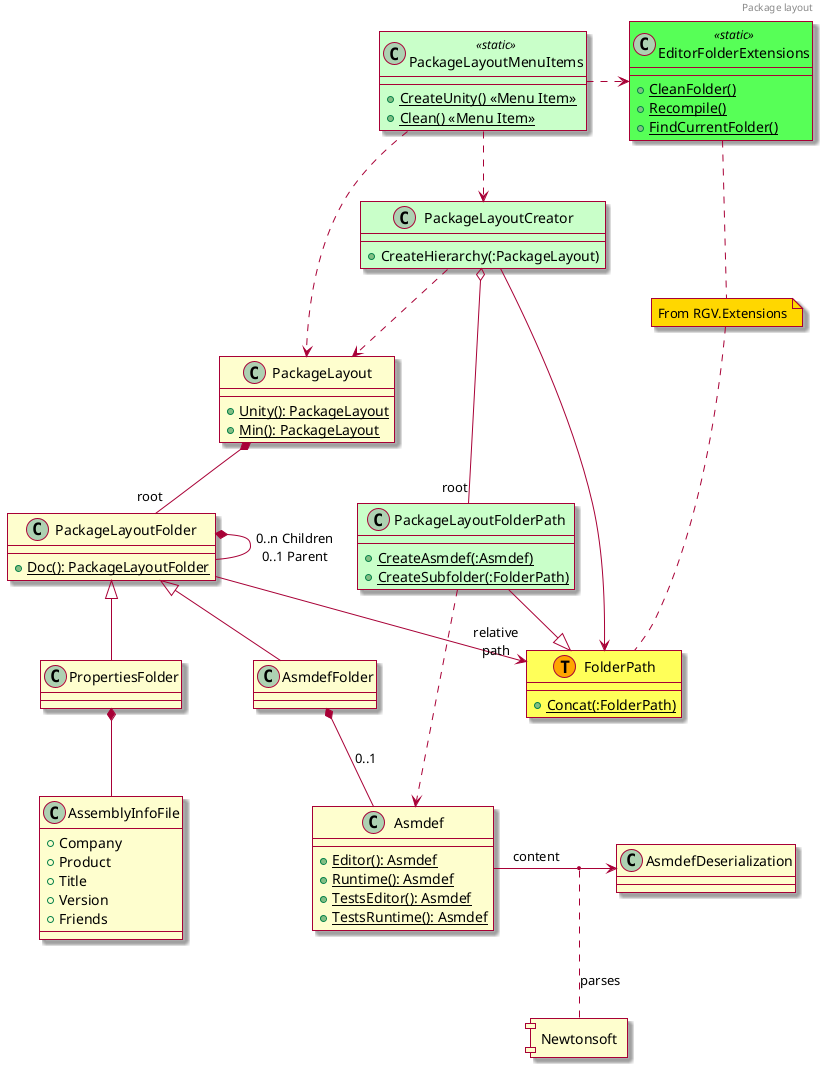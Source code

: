 ﻿@startuml
'https://plantuml.com/class-diagram
skin rose
allowmixing
skinparam componentstyle uml1
header Package layout

class PackageLayoutMenuItems <<static>> #technology{
    +{static} CreateUnity() <<Menu Item>>
    +{static} Clean() <<Menu Item>>
}
class PackageLayout{
    +{static}Unity(): PackageLayout
    +{static}Min(): PackageLayout
}
class PackageLayoutFolder{
   +{static}Doc(): PackageLayoutFolder
}

class PropertiesFolder
class AsmdefFolder

class PropertiesFolder
class AssemblyInfoFile{
    +Company
    +Product
    +Title
    +Version
    +Friends
}

class PackageLayoutCreator #technology{
    +CreateHierarchy(:PackageLayout)
}

class Asmdef{
    +{static}Editor(): Asmdef
    +{static}Runtime(): Asmdef
    +{static}TestsEditor(): Asmdef
    +{static}TestsRuntime(): Asmdef
}
component Newtonsoft
class AsmdefDeserialization


class EditorFolderExtensions <<static>> %darken("technology", 25){
   +{static}CleanFolder()
   +{static}Recompile()
   +{static}FindCurrentFolder()
}

class FolderPath <<(T, orange)>> %darken("business", 25){
    +{static}Concat(:FolderPath)
}

note as N #gold
    From RGV.Extensions
end note 
N .u. EditorFolderExtensions 
N .d. FolderPath 

class PackageLayoutFolderPath #technology{
    +{static}CreateAsmdef(:Asmdef)
    +{static}CreateSubfolder(:FolderPath)
}

PackageLayoutFolderPath .> Asmdef

PackageLayoutMenuItems ..> PackageLayout
PackageLayoutMenuItems ..> PackageLayoutCreator
PackageLayoutCreator o-- "root" PackageLayoutFolderPath
PackageLayoutCreator --> FolderPath
PackageLayoutCreator ..> PackageLayout

PackageLayoutMenuItems .r.> EditorFolderExtensions

PackageLayoutFolderPath --|> FolderPath

PackageLayout *-- "root" PackageLayoutFolder

PackageLayoutFolder --> "relative\npath" FolderPath 

PackageLayoutFolder *-- PackageLayoutFolder : "0..n Children\n0..1 Parent"

AsmdefFolder -u-|> PackageLayoutFolder

PropertiesFolder -u-|> PackageLayoutFolder
PropertiesFolder *-- AssemblyInfoFile

AsmdefFolder *-- Asmdef : 0..1
Asmdef -> AsmdefDeserialization : content
(Asmdef, AsmdefDeserialization) ..  Newtonsoft : parses

@enduml
